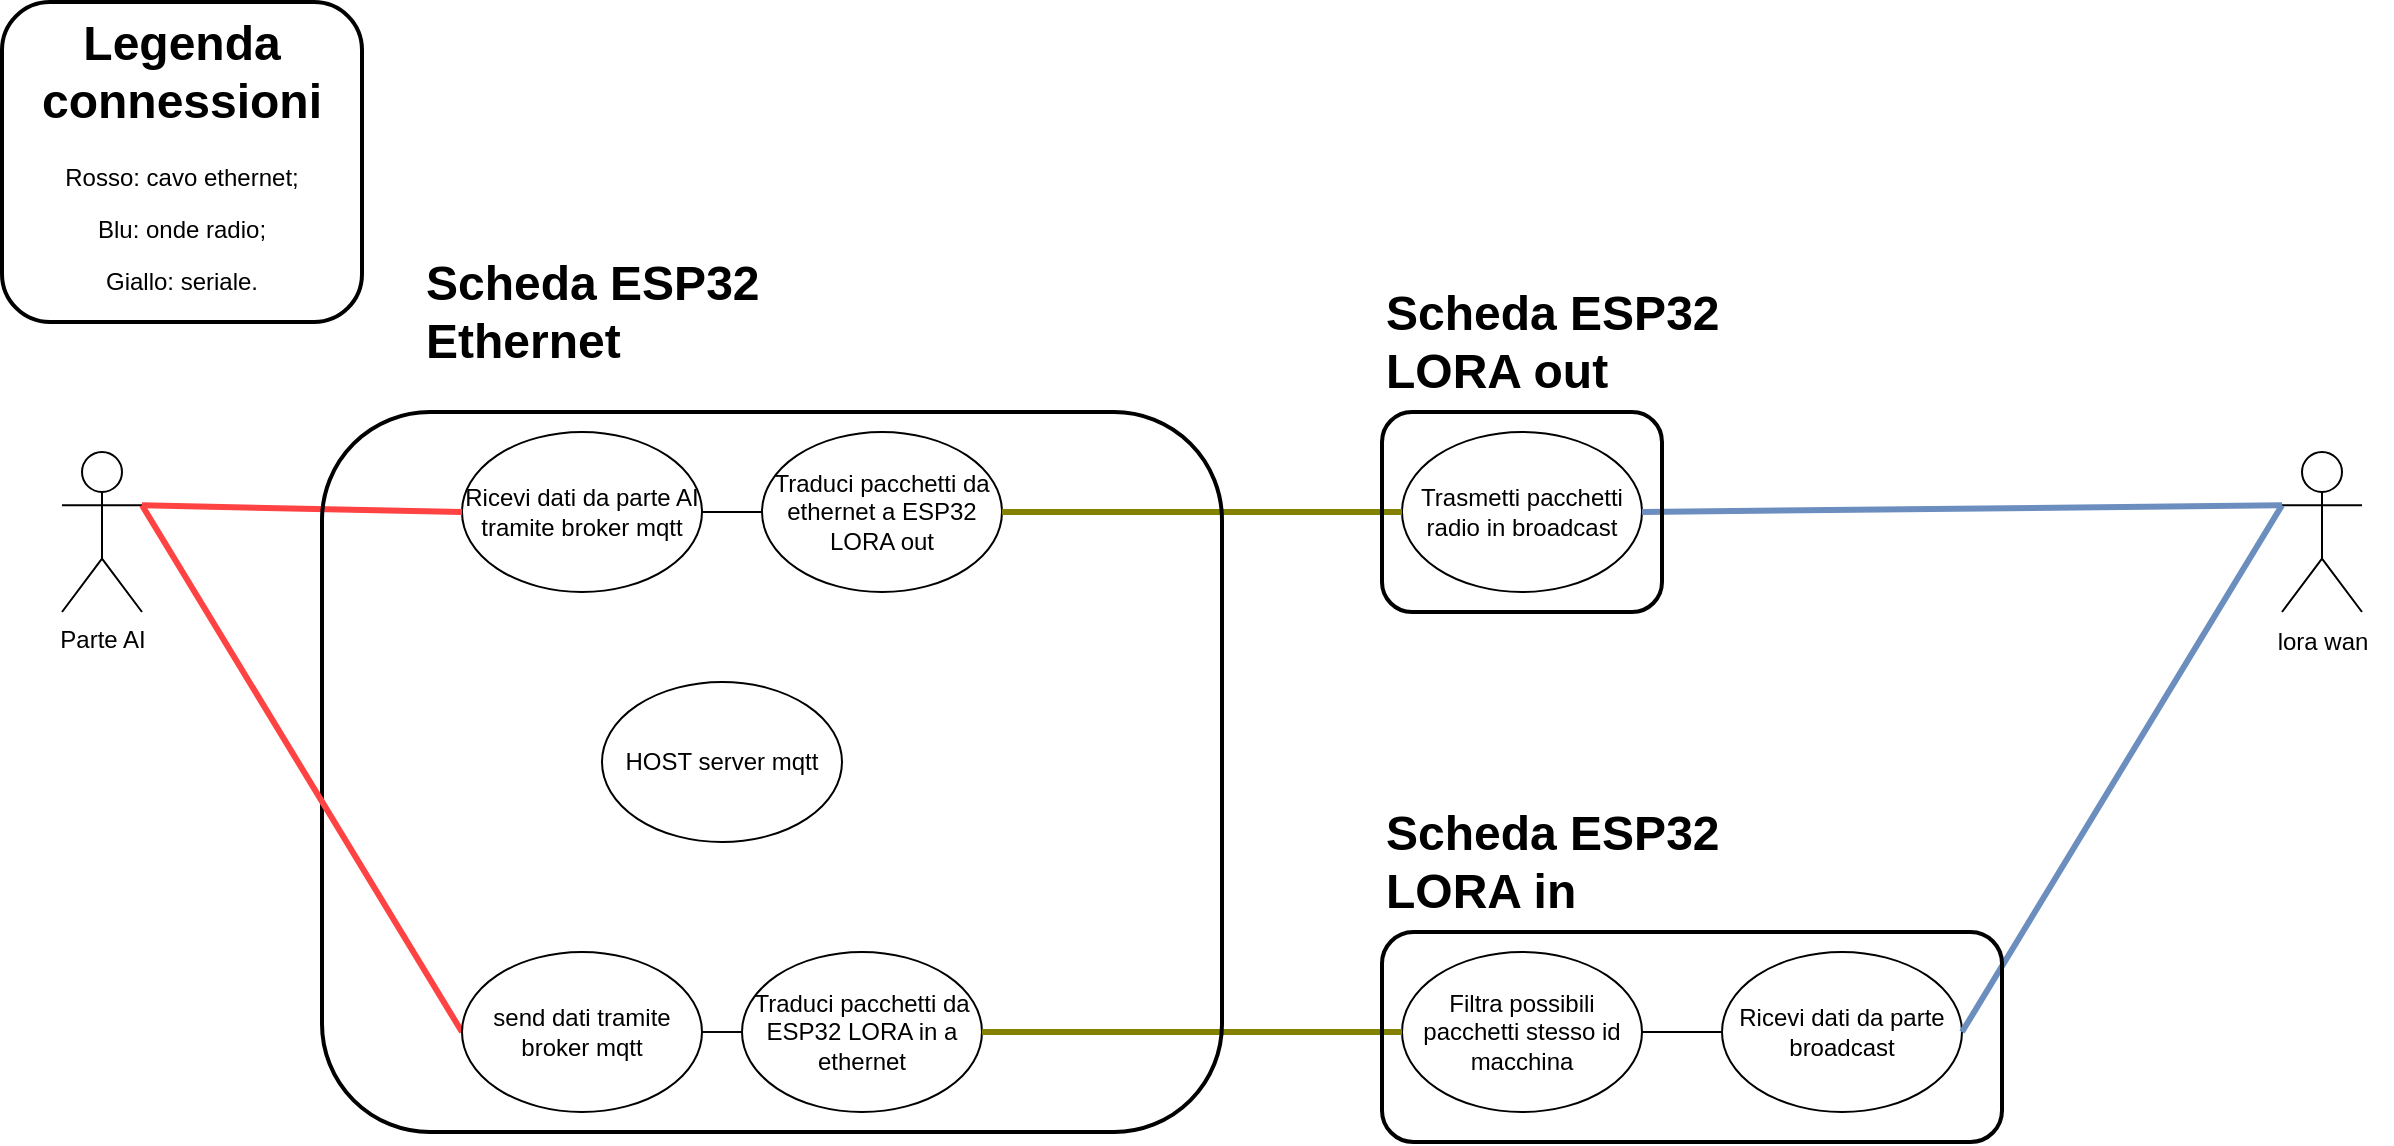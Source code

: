 <mxfile version="24.8.4">
  <diagram name="Pagina-1" id="qZPgBpaYtGW_UAOBJaA-">
    <mxGraphModel dx="1434" dy="772" grid="1" gridSize="10" guides="1" tooltips="1" connect="1" arrows="1" fold="1" page="1" pageScale="1" pageWidth="827" pageHeight="1169" math="0" shadow="0">
      <root>
        <mxCell id="0" />
        <mxCell id="1" parent="0" />
        <mxCell id="uEPgSjEuAT5WGxWK_Wyk-1" value="Parte AI" style="shape=umlActor;verticalLabelPosition=bottom;verticalAlign=top;html=1;outlineConnect=0;" parent="1" vertex="1">
          <mxGeometry x="40" y="255" width="40" height="80" as="geometry" />
        </mxCell>
        <mxCell id="uEPgSjEuAT5WGxWK_Wyk-4" value="" style="shape=umlActor;verticalLabelPosition=bottom;verticalAlign=top;html=1;outlineConnect=0;" parent="1" vertex="1">
          <mxGeometry x="1150" y="255" width="40" height="80" as="geometry" />
        </mxCell>
        <mxCell id="uEPgSjEuAT5WGxWK_Wyk-6" value="Ricevi dati da parte AI&lt;div&gt;tramite broker mqtt&lt;/div&gt;" style="ellipse;whiteSpace=wrap;html=1;" parent="1" vertex="1">
          <mxGeometry x="240" y="245" width="120" height="80" as="geometry" />
        </mxCell>
        <mxCell id="uEPgSjEuAT5WGxWK_Wyk-8" value="Filtra possibili pacchetti stesso id macchina" style="ellipse;whiteSpace=wrap;html=1;" parent="1" vertex="1">
          <mxGeometry x="710" y="505" width="120" height="80" as="geometry" />
        </mxCell>
        <mxCell id="uEPgSjEuAT5WGxWK_Wyk-9" value="Trasmetti pacchetti radio in broadcast" style="ellipse;whiteSpace=wrap;html=1;" parent="1" vertex="1">
          <mxGeometry x="710" y="245" width="120" height="80" as="geometry" />
        </mxCell>
        <mxCell id="uEPgSjEuAT5WGxWK_Wyk-11" value="Ricevi dati da parte broadcast" style="ellipse;whiteSpace=wrap;html=1;" parent="1" vertex="1">
          <mxGeometry x="870" y="505" width="120" height="80" as="geometry" />
        </mxCell>
        <mxCell id="uEPgSjEuAT5WGxWK_Wyk-15" value="Traduci pacchetti da ethernet a ESP32 LORA out" style="ellipse;whiteSpace=wrap;html=1;" parent="1" vertex="1">
          <mxGeometry x="390" y="245" width="120" height="80" as="geometry" />
        </mxCell>
        <mxCell id="uEPgSjEuAT5WGxWK_Wyk-18" value="" style="endArrow=none;html=1;rounded=0;entryX=1;entryY=0.5;entryDx=0;entryDy=0;exitX=0;exitY=0.333;exitDx=0;exitDy=0;exitPerimeter=0;strokeColor=#6c8ebf;strokeWidth=3;fillColor=#dae8fc;" parent="1" source="uEPgSjEuAT5WGxWK_Wyk-4" target="uEPgSjEuAT5WGxWK_Wyk-11" edge="1">
          <mxGeometry width="50" height="50" relative="1" as="geometry">
            <mxPoint x="990" y="292" as="sourcePoint" />
            <mxPoint x="590" y="575" as="targetPoint" />
          </mxGeometry>
        </mxCell>
        <mxCell id="uEPgSjEuAT5WGxWK_Wyk-20" value="" style="endArrow=none;html=1;rounded=0;entryX=0;entryY=0.5;entryDx=0;entryDy=0;exitX=1;exitY=0.333;exitDx=0;exitDy=0;strokeColor=#FF4242;strokeWidth=3;exitPerimeter=0;" parent="1" source="uEPgSjEuAT5WGxWK_Wyk-1" target="uEPgSjEuAT5WGxWK_Wyk-6" edge="1">
          <mxGeometry width="50" height="50" relative="1" as="geometry">
            <mxPoint x="320" y="285" as="sourcePoint" />
            <mxPoint x="210" y="725" as="targetPoint" />
            <Array as="points" />
          </mxGeometry>
        </mxCell>
        <mxCell id="uEPgSjEuAT5WGxWK_Wyk-21" value="" style="endArrow=none;html=1;rounded=0;entryX=0;entryY=0.5;entryDx=0;entryDy=0;exitX=1;exitY=0.5;exitDx=0;exitDy=0;" parent="1" source="uEPgSjEuAT5WGxWK_Wyk-6" target="uEPgSjEuAT5WGxWK_Wyk-15" edge="1">
          <mxGeometry width="50" height="50" relative="1" as="geometry">
            <mxPoint x="290" y="835" as="sourcePoint" />
            <mxPoint x="340" y="785" as="targetPoint" />
          </mxGeometry>
        </mxCell>
        <mxCell id="uEPgSjEuAT5WGxWK_Wyk-22" value="" style="endArrow=none;html=1;rounded=0;exitX=0;exitY=0.5;exitDx=0;exitDy=0;entryX=1;entryY=0.5;entryDx=0;entryDy=0;strokeColor=#828200;strokeWidth=3;" parent="1" source="uEPgSjEuAT5WGxWK_Wyk-9" target="uEPgSjEuAT5WGxWK_Wyk-15" edge="1">
          <mxGeometry width="50" height="50" relative="1" as="geometry">
            <mxPoint x="380" y="615" as="sourcePoint" />
            <mxPoint x="530" y="705" as="targetPoint" />
          </mxGeometry>
        </mxCell>
        <mxCell id="uEPgSjEuAT5WGxWK_Wyk-23" value="" style="endArrow=none;html=1;rounded=0;entryX=1;entryY=0.5;entryDx=0;entryDy=0;exitX=0;exitY=0.333;exitDx=0;exitDy=0;exitPerimeter=0;strokeColor=#6c8ebf;strokeWidth=3;fillColor=#dae8fc;" parent="1" source="uEPgSjEuAT5WGxWK_Wyk-4" target="uEPgSjEuAT5WGxWK_Wyk-9" edge="1">
          <mxGeometry width="50" height="50" relative="1" as="geometry">
            <mxPoint x="540" y="625" as="sourcePoint" />
            <mxPoint x="590" y="575" as="targetPoint" />
          </mxGeometry>
        </mxCell>
        <mxCell id="uEPgSjEuAT5WGxWK_Wyk-26" value="" style="endArrow=none;html=1;rounded=0;exitX=1;exitY=0.5;exitDx=0;exitDy=0;entryX=0;entryY=0.5;entryDx=0;entryDy=0;strokeColor=#080604;strokeWidth=1;" parent="1" source="Jv-4UGroFaR8sKnCl-xw-4" target="uEPgSjEuAT5WGxWK_Wyk-27" edge="1">
          <mxGeometry width="50" height="50" relative="1" as="geometry">
            <mxPoint x="380" y="625" as="sourcePoint" />
            <mxPoint x="240" y="585" as="targetPoint" />
          </mxGeometry>
        </mxCell>
        <mxCell id="uEPgSjEuAT5WGxWK_Wyk-27" value="Traduci pacchetti da ESP32 LORA in a ethernet" style="ellipse;whiteSpace=wrap;html=1;" parent="1" vertex="1">
          <mxGeometry x="380" y="505" width="120" height="80" as="geometry" />
        </mxCell>
        <mxCell id="uEPgSjEuAT5WGxWK_Wyk-28" value="" style="endArrow=none;html=1;rounded=0;exitX=0;exitY=0.5;exitDx=0;exitDy=0;entryX=1;entryY=0.5;entryDx=0;entryDy=0;strokeColor=#828200;strokeWidth=3;" parent="1" source="uEPgSjEuAT5WGxWK_Wyk-8" target="uEPgSjEuAT5WGxWK_Wyk-27" edge="1">
          <mxGeometry width="50" height="50" relative="1" as="geometry">
            <mxPoint x="380" y="545" as="sourcePoint" />
            <mxPoint x="430" y="495" as="targetPoint" />
          </mxGeometry>
        </mxCell>
        <mxCell id="uEPgSjEuAT5WGxWK_Wyk-29" value="" style="endArrow=none;html=1;rounded=0;entryX=0;entryY=0.5;entryDx=0;entryDy=0;exitX=1;exitY=0.5;exitDx=0;exitDy=0;" parent="1" source="uEPgSjEuAT5WGxWK_Wyk-8" target="uEPgSjEuAT5WGxWK_Wyk-11" edge="1">
          <mxGeometry width="50" height="50" relative="1" as="geometry">
            <mxPoint x="870" y="565" as="sourcePoint" />
            <mxPoint x="720" y="555" as="targetPoint" />
          </mxGeometry>
        </mxCell>
        <mxCell id="uEPgSjEuAT5WGxWK_Wyk-31" value="" style="rounded=1;whiteSpace=wrap;html=1;fillColor=none;strokeWidth=2;" parent="1" vertex="1">
          <mxGeometry x="170" y="235" width="450" height="360" as="geometry" />
        </mxCell>
        <mxCell id="uEPgSjEuAT5WGxWK_Wyk-32" value="&lt;h1 style=&quot;margin-top: 0px;&quot;&gt;Scheda ESP32 Ethernet&lt;/h1&gt;" style="text;html=1;whiteSpace=wrap;overflow=hidden;rounded=0;" parent="1" vertex="1">
          <mxGeometry x="220" y="150" width="180" height="70" as="geometry" />
        </mxCell>
        <mxCell id="uEPgSjEuAT5WGxWK_Wyk-33" value="" style="rounded=1;whiteSpace=wrap;html=1;fillColor=none;strokeWidth=2;" parent="1" vertex="1">
          <mxGeometry x="700" y="235" width="140" height="100" as="geometry" />
        </mxCell>
        <mxCell id="uEPgSjEuAT5WGxWK_Wyk-35" value="&lt;h1 style=&quot;margin-top: 0px;&quot;&gt;Scheda ESP32 LORA out&lt;/h1&gt;" style="text;html=1;whiteSpace=wrap;overflow=hidden;rounded=0;" parent="1" vertex="1">
          <mxGeometry x="700" y="165" width="180" height="70" as="geometry" />
        </mxCell>
        <mxCell id="uEPgSjEuAT5WGxWK_Wyk-36" value="" style="rounded=1;whiteSpace=wrap;html=1;fillColor=none;strokeWidth=2;" parent="1" vertex="1">
          <mxGeometry x="700" y="495" width="310" height="105" as="geometry" />
        </mxCell>
        <mxCell id="uEPgSjEuAT5WGxWK_Wyk-37" value="&lt;h1 style=&quot;margin-top: 0px;&quot;&gt;Scheda ESP32 LORA in&lt;/h1&gt;" style="text;html=1;whiteSpace=wrap;overflow=hidden;rounded=0;" parent="1" vertex="1">
          <mxGeometry x="700" y="425" width="180" height="70" as="geometry" />
        </mxCell>
        <mxCell id="uEPgSjEuAT5WGxWK_Wyk-39" value="&lt;h1 style=&quot;margin-top: 0px;&quot;&gt;Legenda connessioni&lt;/h1&gt;&lt;p style=&quot;&quot;&gt;Rosso: cavo ethernet;&lt;/p&gt;&lt;p&gt;Blu: onde radio;&lt;/p&gt;&lt;p&gt;Giallo: seriale.&lt;/p&gt;" style="text;html=1;whiteSpace=wrap;overflow=hidden;rounded=1;strokeColor=default;strokeWidth=2;align=center;" parent="1" vertex="1">
          <mxGeometry x="10" y="30" width="180" height="160" as="geometry" />
        </mxCell>
        <mxCell id="Jv-4UGroFaR8sKnCl-xw-3" value="HOST server mqtt" style="ellipse;whiteSpace=wrap;html=1;" vertex="1" parent="1">
          <mxGeometry x="310" y="370" width="120" height="80" as="geometry" />
        </mxCell>
        <mxCell id="Jv-4UGroFaR8sKnCl-xw-5" value="" style="endArrow=none;html=1;rounded=0;exitX=1;exitY=0.333;exitDx=0;exitDy=0;exitPerimeter=0;entryX=0;entryY=0.5;entryDx=0;entryDy=0;strokeColor=#FF4242;strokeWidth=3;" edge="1" parent="1" source="uEPgSjEuAT5WGxWK_Wyk-1" target="Jv-4UGroFaR8sKnCl-xw-4">
          <mxGeometry width="50" height="50" relative="1" as="geometry">
            <mxPoint x="80" y="282" as="sourcePoint" />
            <mxPoint x="380" y="545" as="targetPoint" />
          </mxGeometry>
        </mxCell>
        <mxCell id="Jv-4UGroFaR8sKnCl-xw-4" value="send dati tramite broker mqtt" style="ellipse;whiteSpace=wrap;html=1;" vertex="1" parent="1">
          <mxGeometry x="240" y="505" width="120" height="80" as="geometry" />
        </mxCell>
        <mxCell id="Jv-4UGroFaR8sKnCl-xw-6" value="lora wan" style="text;html=1;align=center;verticalAlign=middle;resizable=0;points=[];autosize=1;strokeColor=none;fillColor=none;" vertex="1" parent="1">
          <mxGeometry x="1135" y="335" width="70" height="30" as="geometry" />
        </mxCell>
      </root>
    </mxGraphModel>
  </diagram>
</mxfile>
